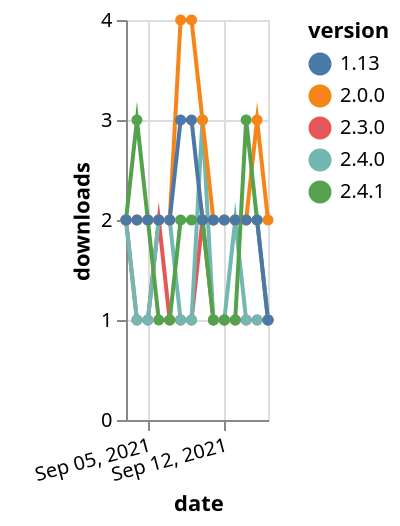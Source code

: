 {"$schema": "https://vega.github.io/schema/vega-lite/v5.json", "description": "A simple bar chart with embedded data.", "data": {"values": [{"date": "2021-09-03", "total": 473, "delta": 2, "version": "2.3.0"}, {"date": "2021-09-04", "total": 474, "delta": 1, "version": "2.3.0"}, {"date": "2021-09-05", "total": 475, "delta": 1, "version": "2.3.0"}, {"date": "2021-09-06", "total": 477, "delta": 2, "version": "2.3.0"}, {"date": "2021-09-07", "total": 478, "delta": 1, "version": "2.3.0"}, {"date": "2021-09-08", "total": 479, "delta": 1, "version": "2.3.0"}, {"date": "2021-09-09", "total": 480, "delta": 1, "version": "2.3.0"}, {"date": "2021-09-10", "total": 482, "delta": 2, "version": "2.3.0"}, {"date": "2021-09-11", "total": 483, "delta": 1, "version": "2.3.0"}, {"date": "2021-09-12", "total": 484, "delta": 1, "version": "2.3.0"}, {"date": "2021-09-13", "total": 485, "delta": 1, "version": "2.3.0"}, {"date": "2021-09-14", "total": 486, "delta": 1, "version": "2.3.0"}, {"date": "2021-09-15", "total": 487, "delta": 1, "version": "2.3.0"}, {"date": "2021-09-16", "total": 488, "delta": 1, "version": "2.3.0"}, {"date": "2021-09-03", "total": 382, "delta": 2, "version": "2.4.0"}, {"date": "2021-09-04", "total": 383, "delta": 1, "version": "2.4.0"}, {"date": "2021-09-05", "total": 384, "delta": 1, "version": "2.4.0"}, {"date": "2021-09-06", "total": 386, "delta": 2, "version": "2.4.0"}, {"date": "2021-09-07", "total": 388, "delta": 2, "version": "2.4.0"}, {"date": "2021-09-08", "total": 389, "delta": 1, "version": "2.4.0"}, {"date": "2021-09-09", "total": 390, "delta": 1, "version": "2.4.0"}, {"date": "2021-09-10", "total": 393, "delta": 3, "version": "2.4.0"}, {"date": "2021-09-11", "total": 394, "delta": 1, "version": "2.4.0"}, {"date": "2021-09-12", "total": 395, "delta": 1, "version": "2.4.0"}, {"date": "2021-09-13", "total": 397, "delta": 2, "version": "2.4.0"}, {"date": "2021-09-14", "total": 398, "delta": 1, "version": "2.4.0"}, {"date": "2021-09-15", "total": 399, "delta": 1, "version": "2.4.0"}, {"date": "2021-09-16", "total": 400, "delta": 1, "version": "2.4.0"}, {"date": "2021-09-03", "total": 3121, "delta": 2, "version": "2.0.0"}, {"date": "2021-09-04", "total": 3123, "delta": 2, "version": "2.0.0"}, {"date": "2021-09-05", "total": 3125, "delta": 2, "version": "2.0.0"}, {"date": "2021-09-06", "total": 3127, "delta": 2, "version": "2.0.0"}, {"date": "2021-09-07", "total": 3129, "delta": 2, "version": "2.0.0"}, {"date": "2021-09-08", "total": 3133, "delta": 4, "version": "2.0.0"}, {"date": "2021-09-09", "total": 3137, "delta": 4, "version": "2.0.0"}, {"date": "2021-09-10", "total": 3140, "delta": 3, "version": "2.0.0"}, {"date": "2021-09-11", "total": 3142, "delta": 2, "version": "2.0.0"}, {"date": "2021-09-12", "total": 3144, "delta": 2, "version": "2.0.0"}, {"date": "2021-09-13", "total": 3146, "delta": 2, "version": "2.0.0"}, {"date": "2021-09-14", "total": 3148, "delta": 2, "version": "2.0.0"}, {"date": "2021-09-15", "total": 3151, "delta": 3, "version": "2.0.0"}, {"date": "2021-09-16", "total": 3153, "delta": 2, "version": "2.0.0"}, {"date": "2021-09-03", "total": 63, "delta": 2, "version": "2.4.1"}, {"date": "2021-09-04", "total": 66, "delta": 3, "version": "2.4.1"}, {"date": "2021-09-05", "total": 68, "delta": 2, "version": "2.4.1"}, {"date": "2021-09-06", "total": 69, "delta": 1, "version": "2.4.1"}, {"date": "2021-09-07", "total": 70, "delta": 1, "version": "2.4.1"}, {"date": "2021-09-08", "total": 72, "delta": 2, "version": "2.4.1"}, {"date": "2021-09-09", "total": 74, "delta": 2, "version": "2.4.1"}, {"date": "2021-09-10", "total": 76, "delta": 2, "version": "2.4.1"}, {"date": "2021-09-11", "total": 77, "delta": 1, "version": "2.4.1"}, {"date": "2021-09-12", "total": 78, "delta": 1, "version": "2.4.1"}, {"date": "2021-09-13", "total": 79, "delta": 1, "version": "2.4.1"}, {"date": "2021-09-14", "total": 82, "delta": 3, "version": "2.4.1"}, {"date": "2021-09-15", "total": 84, "delta": 2, "version": "2.4.1"}, {"date": "2021-09-16", "total": 85, "delta": 1, "version": "2.4.1"}, {"date": "2021-09-03", "total": 2458, "delta": 2, "version": "1.13"}, {"date": "2021-09-04", "total": 2460, "delta": 2, "version": "1.13"}, {"date": "2021-09-05", "total": 2462, "delta": 2, "version": "1.13"}, {"date": "2021-09-06", "total": 2464, "delta": 2, "version": "1.13"}, {"date": "2021-09-07", "total": 2466, "delta": 2, "version": "1.13"}, {"date": "2021-09-08", "total": 2469, "delta": 3, "version": "1.13"}, {"date": "2021-09-09", "total": 2472, "delta": 3, "version": "1.13"}, {"date": "2021-09-10", "total": 2474, "delta": 2, "version": "1.13"}, {"date": "2021-09-11", "total": 2476, "delta": 2, "version": "1.13"}, {"date": "2021-09-12", "total": 2478, "delta": 2, "version": "1.13"}, {"date": "2021-09-13", "total": 2480, "delta": 2, "version": "1.13"}, {"date": "2021-09-14", "total": 2482, "delta": 2, "version": "1.13"}, {"date": "2021-09-15", "total": 2484, "delta": 2, "version": "1.13"}, {"date": "2021-09-16", "total": 2485, "delta": 1, "version": "1.13"}]}, "width": "container", "mark": {"type": "line", "point": {"filled": true}}, "encoding": {"x": {"field": "date", "type": "temporal", "timeUnit": "yearmonthdate", "title": "date", "axis": {"labelAngle": -15}}, "y": {"field": "delta", "type": "quantitative", "title": "downloads"}, "color": {"field": "version", "type": "nominal"}, "tooltip": {"field": "delta"}}}
